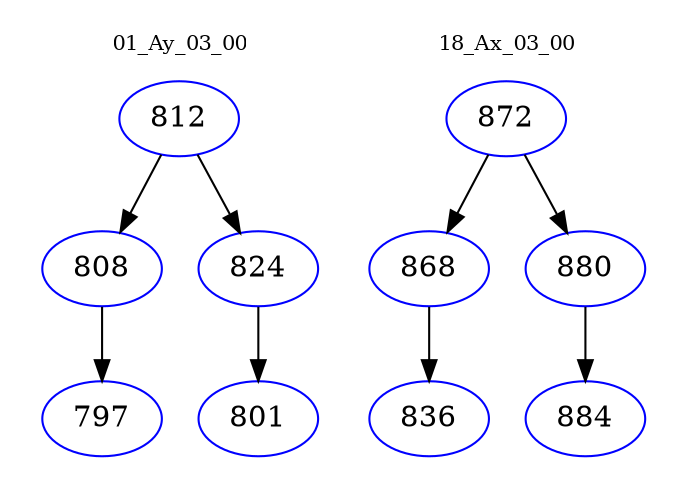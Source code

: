 digraph{
subgraph cluster_0 {
color = white
label = "01_Ay_03_00";
fontsize=10;
T0_812 [label="812", color="blue"]
T0_812 -> T0_808 [color="black"]
T0_808 [label="808", color="blue"]
T0_808 -> T0_797 [color="black"]
T0_797 [label="797", color="blue"]
T0_812 -> T0_824 [color="black"]
T0_824 [label="824", color="blue"]
T0_824 -> T0_801 [color="black"]
T0_801 [label="801", color="blue"]
}
subgraph cluster_1 {
color = white
label = "18_Ax_03_00";
fontsize=10;
T1_872 [label="872", color="blue"]
T1_872 -> T1_868 [color="black"]
T1_868 [label="868", color="blue"]
T1_868 -> T1_836 [color="black"]
T1_836 [label="836", color="blue"]
T1_872 -> T1_880 [color="black"]
T1_880 [label="880", color="blue"]
T1_880 -> T1_884 [color="black"]
T1_884 [label="884", color="blue"]
}
}
